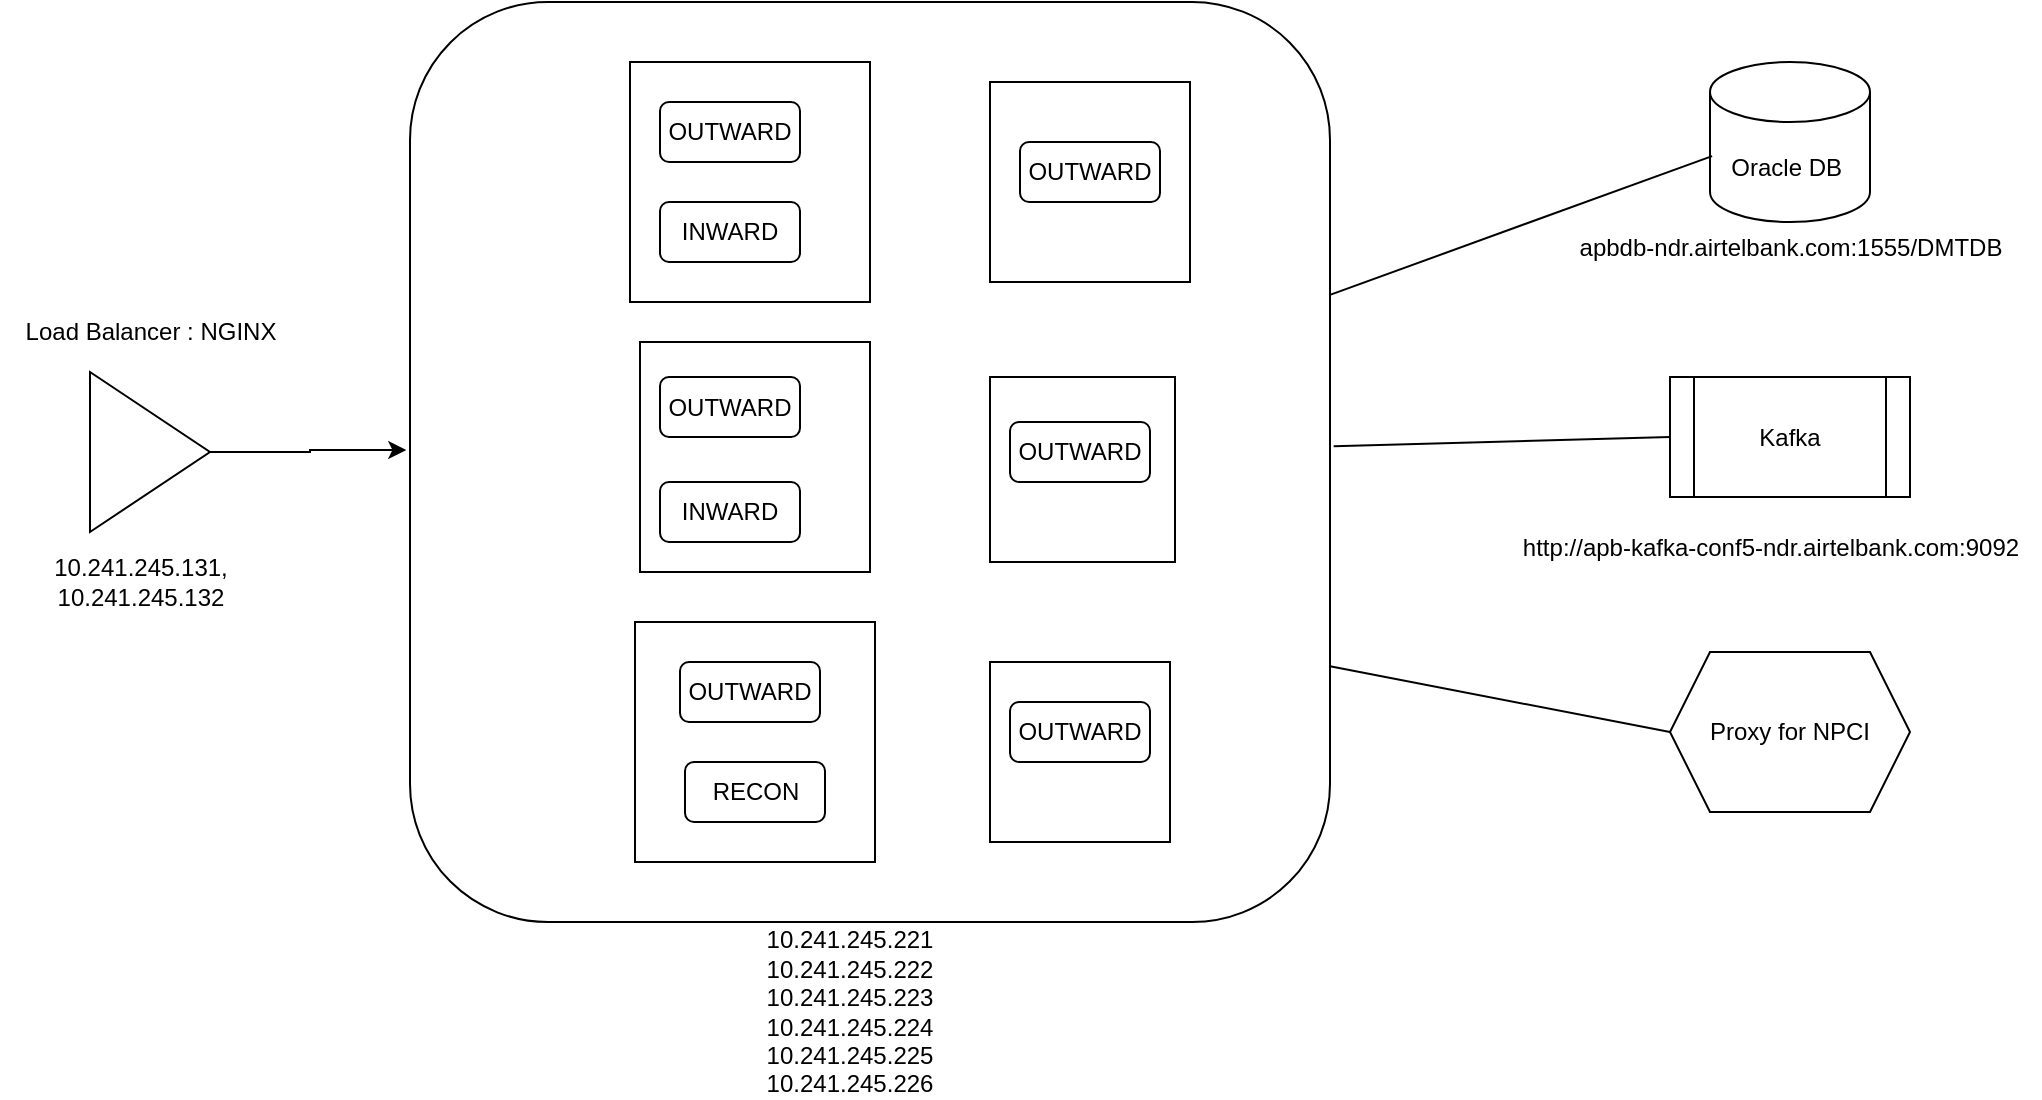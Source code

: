 <mxfile version="21.5.2" type="github">
  <diagram name="Page-1" id="vNcc59VQCfEPZOvDmemR">
    <mxGraphModel dx="1194" dy="642" grid="1" gridSize="10" guides="1" tooltips="1" connect="1" arrows="1" fold="1" page="1" pageScale="1" pageWidth="850" pageHeight="1100" math="0" shadow="0">
      <root>
        <mxCell id="0" />
        <mxCell id="1" parent="0" />
        <mxCell id="Pld-RQmMGz8kok_W18LP-19" value="" style="rounded=1;whiteSpace=wrap;html=1;" vertex="1" parent="1">
          <mxGeometry x="230" y="30" width="460" height="460" as="geometry" />
        </mxCell>
        <mxCell id="Pld-RQmMGz8kok_W18LP-18" value="Load Balancer : NGINX" style="text;html=1;align=center;verticalAlign=middle;resizable=0;points=[];autosize=1;strokeColor=none;fillColor=none;" vertex="1" parent="1">
          <mxGeometry x="25" y="180" width="150" height="30" as="geometry" />
        </mxCell>
        <mxCell id="Pld-RQmMGz8kok_W18LP-1" value="" style="whiteSpace=wrap;html=1;aspect=fixed;" vertex="1" parent="1">
          <mxGeometry x="520" y="360" width="90" height="90" as="geometry" />
        </mxCell>
        <mxCell id="Pld-RQmMGz8kok_W18LP-2" value="" style="whiteSpace=wrap;html=1;aspect=fixed;" vertex="1" parent="1">
          <mxGeometry x="520" y="217.5" width="92.5" height="92.5" as="geometry" />
        </mxCell>
        <mxCell id="Pld-RQmMGz8kok_W18LP-3" value="" style="whiteSpace=wrap;html=1;aspect=fixed;" vertex="1" parent="1">
          <mxGeometry x="342.5" y="340" width="120" height="120" as="geometry" />
        </mxCell>
        <mxCell id="Pld-RQmMGz8kok_W18LP-4" value="" style="whiteSpace=wrap;html=1;aspect=fixed;" vertex="1" parent="1">
          <mxGeometry x="520" y="70" width="100" height="100" as="geometry" />
        </mxCell>
        <mxCell id="Pld-RQmMGz8kok_W18LP-5" value="" style="whiteSpace=wrap;html=1;aspect=fixed;" vertex="1" parent="1">
          <mxGeometry x="345" y="200" width="115" height="115" as="geometry" />
        </mxCell>
        <mxCell id="Pld-RQmMGz8kok_W18LP-6" value="" style="whiteSpace=wrap;html=1;aspect=fixed;" vertex="1" parent="1">
          <mxGeometry x="340" y="60" width="120" height="120" as="geometry" />
        </mxCell>
        <mxCell id="Pld-RQmMGz8kok_W18LP-8" value="OUTWARD" style="rounded=1;whiteSpace=wrap;html=1;" vertex="1" parent="1">
          <mxGeometry x="355" y="80" width="70" height="30" as="geometry" />
        </mxCell>
        <mxCell id="Pld-RQmMGz8kok_W18LP-9" value="OUTWARD" style="rounded=1;whiteSpace=wrap;html=1;" vertex="1" parent="1">
          <mxGeometry x="535" y="100" width="70" height="30" as="geometry" />
        </mxCell>
        <mxCell id="Pld-RQmMGz8kok_W18LP-10" value="INWARD" style="rounded=1;whiteSpace=wrap;html=1;" vertex="1" parent="1">
          <mxGeometry x="355" y="130" width="70" height="30" as="geometry" />
        </mxCell>
        <mxCell id="Pld-RQmMGz8kok_W18LP-11" value="OUTWARD" style="rounded=1;whiteSpace=wrap;html=1;" vertex="1" parent="1">
          <mxGeometry x="355" y="217.5" width="70" height="30" as="geometry" />
        </mxCell>
        <mxCell id="Pld-RQmMGz8kok_W18LP-12" value="INWARD" style="rounded=1;whiteSpace=wrap;html=1;" vertex="1" parent="1">
          <mxGeometry x="355" y="270" width="70" height="30" as="geometry" />
        </mxCell>
        <mxCell id="Pld-RQmMGz8kok_W18LP-13" value="OUTWARD" style="rounded=1;whiteSpace=wrap;html=1;" vertex="1" parent="1">
          <mxGeometry x="365" y="360" width="70" height="30" as="geometry" />
        </mxCell>
        <mxCell id="Pld-RQmMGz8kok_W18LP-14" value="RECON" style="rounded=1;whiteSpace=wrap;html=1;" vertex="1" parent="1">
          <mxGeometry x="367.5" y="410" width="70" height="30" as="geometry" />
        </mxCell>
        <mxCell id="Pld-RQmMGz8kok_W18LP-15" value="OUTWARD" style="rounded=1;whiteSpace=wrap;html=1;" vertex="1" parent="1">
          <mxGeometry x="530" y="240" width="70" height="30" as="geometry" />
        </mxCell>
        <mxCell id="Pld-RQmMGz8kok_W18LP-16" value="OUTWARD" style="rounded=1;whiteSpace=wrap;html=1;" vertex="1" parent="1">
          <mxGeometry x="530" y="380" width="70" height="30" as="geometry" />
        </mxCell>
        <mxCell id="Pld-RQmMGz8kok_W18LP-23" style="edgeStyle=orthogonalEdgeStyle;rounded=0;orthogonalLoop=1;jettySize=auto;html=1;entryX=-0.004;entryY=0.487;entryDx=0;entryDy=0;entryPerimeter=0;" edge="1" parent="1" source="Pld-RQmMGz8kok_W18LP-17" target="Pld-RQmMGz8kok_W18LP-19">
          <mxGeometry relative="1" as="geometry" />
        </mxCell>
        <mxCell id="Pld-RQmMGz8kok_W18LP-17" value="" style="triangle;whiteSpace=wrap;html=1;" vertex="1" parent="1">
          <mxGeometry x="70" y="215" width="60" height="80" as="geometry" />
        </mxCell>
        <mxCell id="Pld-RQmMGz8kok_W18LP-20" value="Oracle DB&amp;nbsp;" style="shape=cylinder3;whiteSpace=wrap;html=1;boundedLbl=1;backgroundOutline=1;size=15;" vertex="1" parent="1">
          <mxGeometry x="880" y="60" width="80" height="80" as="geometry" />
        </mxCell>
        <mxCell id="Pld-RQmMGz8kok_W18LP-21" value="Kafka" style="shape=process;whiteSpace=wrap;html=1;backgroundOutline=1;" vertex="1" parent="1">
          <mxGeometry x="860" y="217.5" width="120" height="60" as="geometry" />
        </mxCell>
        <mxCell id="Pld-RQmMGz8kok_W18LP-22" value="Proxy for NPCI" style="shape=hexagon;perimeter=hexagonPerimeter2;whiteSpace=wrap;html=1;fixedSize=1;" vertex="1" parent="1">
          <mxGeometry x="860" y="355" width="120" height="80" as="geometry" />
        </mxCell>
        <mxCell id="Pld-RQmMGz8kok_W18LP-24" value="" style="endArrow=none;html=1;rounded=0;entryX=0.013;entryY=0.588;entryDx=0;entryDy=0;entryPerimeter=0;" edge="1" parent="1" source="Pld-RQmMGz8kok_W18LP-19" target="Pld-RQmMGz8kok_W18LP-20">
          <mxGeometry width="50" height="50" relative="1" as="geometry">
            <mxPoint x="480" y="310" as="sourcePoint" />
            <mxPoint x="530" y="260" as="targetPoint" />
          </mxGeometry>
        </mxCell>
        <mxCell id="Pld-RQmMGz8kok_W18LP-25" value="" style="endArrow=none;html=1;rounded=0;entryX=0;entryY=0.5;entryDx=0;entryDy=0;exitX=1.004;exitY=0.483;exitDx=0;exitDy=0;exitPerimeter=0;" edge="1" parent="1" source="Pld-RQmMGz8kok_W18LP-19" target="Pld-RQmMGz8kok_W18LP-21">
          <mxGeometry width="50" height="50" relative="1" as="geometry">
            <mxPoint x="480" y="310" as="sourcePoint" />
            <mxPoint x="530" y="260" as="targetPoint" />
          </mxGeometry>
        </mxCell>
        <mxCell id="Pld-RQmMGz8kok_W18LP-26" value="" style="endArrow=none;html=1;rounded=0;entryX=0;entryY=0.5;entryDx=0;entryDy=0;exitX=1;exitY=0.722;exitDx=0;exitDy=0;exitPerimeter=0;" edge="1" parent="1" source="Pld-RQmMGz8kok_W18LP-19" target="Pld-RQmMGz8kok_W18LP-22">
          <mxGeometry width="50" height="50" relative="1" as="geometry">
            <mxPoint x="480" y="310" as="sourcePoint" />
            <mxPoint x="530" y="260" as="targetPoint" />
          </mxGeometry>
        </mxCell>
        <mxCell id="Pld-RQmMGz8kok_W18LP-27" value="&lt;div&gt;10.241.245.131,&lt;br&gt;&lt;span style=&quot;background-color: initial;&quot;&gt;10.241.245.132&lt;/span&gt;&lt;/div&gt;" style="text;html=1;align=center;verticalAlign=middle;resizable=0;points=[];autosize=1;strokeColor=none;fillColor=none;" vertex="1" parent="1">
          <mxGeometry x="40" y="300" width="110" height="40" as="geometry" />
        </mxCell>
        <mxCell id="Pld-RQmMGz8kok_W18LP-28" value="&lt;div style=&quot;border-color: var(--border-color);&quot;&gt;10.241.245.221&lt;/div&gt;&lt;div style=&quot;border-color: var(--border-color);&quot;&gt;10.241.245.222&lt;/div&gt;&lt;div style=&quot;border-color: var(--border-color);&quot;&gt;&lt;div style=&quot;border-color: var(--border-color);&quot;&gt;10.241.245.223&lt;/div&gt;&lt;div style=&quot;border-color: var(--border-color);&quot;&gt;&lt;span style=&quot;background-color: initial;&quot;&gt;10.241.245.224&lt;/span&gt;&lt;/div&gt;&lt;div style=&quot;border-color: var(--border-color);&quot;&gt;10.241.245.225&lt;/div&gt;&lt;div style=&quot;border-color: var(--border-color);&quot;&gt;10.241.245.226&lt;/div&gt;&lt;/div&gt;" style="text;html=1;strokeColor=none;fillColor=none;align=center;verticalAlign=middle;whiteSpace=wrap;rounded=0;" vertex="1" parent="1">
          <mxGeometry x="420" y="520" width="60" height="30" as="geometry" />
        </mxCell>
        <mxCell id="Pld-RQmMGz8kok_W18LP-29" value="http://apb-kafka-conf5-ndr.airtelbank.com:9092" style="text;html=1;align=center;verticalAlign=middle;resizable=0;points=[];autosize=1;strokeColor=none;fillColor=none;" vertex="1" parent="1">
          <mxGeometry x="775" y="288" width="270" height="30" as="geometry" />
        </mxCell>
        <mxCell id="Pld-RQmMGz8kok_W18LP-30" value="apbdb-ndr.airtelbank.com:1555/DMTDB" style="text;html=1;align=center;verticalAlign=middle;resizable=0;points=[];autosize=1;strokeColor=none;fillColor=none;" vertex="1" parent="1">
          <mxGeometry x="805" y="138" width="230" height="30" as="geometry" />
        </mxCell>
      </root>
    </mxGraphModel>
  </diagram>
</mxfile>
